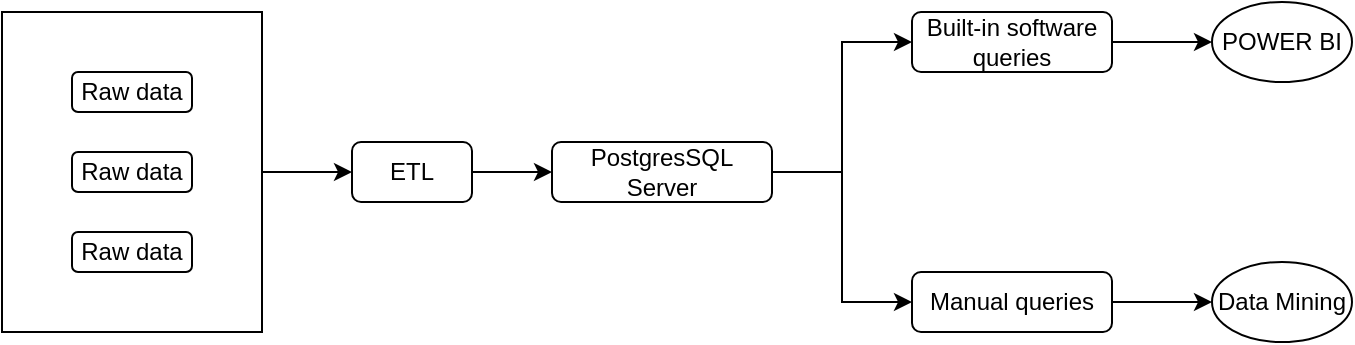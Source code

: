<mxfile version="26.2.4">
  <diagram name="Page-1" id="F6bk8Vy6GNemx7nFyU1i">
    <mxGraphModel dx="1044" dy="527" grid="1" gridSize="10" guides="1" tooltips="1" connect="1" arrows="1" fold="1" page="1" pageScale="1" pageWidth="827" pageHeight="1169" math="0" shadow="0">
      <root>
        <mxCell id="0" />
        <mxCell id="1" parent="0" />
        <mxCell id="TRM04VeAhYTsqduYJsFN-14" value="" style="edgeStyle=orthogonalEdgeStyle;rounded=0;orthogonalLoop=1;jettySize=auto;html=1;" edge="1" parent="1" source="TRM04VeAhYTsqduYJsFN-4" target="TRM04VeAhYTsqduYJsFN-5">
          <mxGeometry relative="1" as="geometry" />
        </mxCell>
        <mxCell id="TRM04VeAhYTsqduYJsFN-4" value="" style="rounded=0;whiteSpace=wrap;html=1;" vertex="1" parent="1">
          <mxGeometry x="65" y="110" width="130" height="160" as="geometry" />
        </mxCell>
        <mxCell id="TRM04VeAhYTsqduYJsFN-1" value="Raw data" style="rounded=1;whiteSpace=wrap;html=1;" vertex="1" parent="1">
          <mxGeometry x="100" y="140" width="60" height="20" as="geometry" />
        </mxCell>
        <mxCell id="TRM04VeAhYTsqduYJsFN-2" value="Raw data" style="rounded=1;whiteSpace=wrap;html=1;" vertex="1" parent="1">
          <mxGeometry x="100" y="180" width="60" height="20" as="geometry" />
        </mxCell>
        <mxCell id="TRM04VeAhYTsqduYJsFN-3" value="Raw data" style="rounded=1;whiteSpace=wrap;html=1;" vertex="1" parent="1">
          <mxGeometry x="100" y="220" width="60" height="20" as="geometry" />
        </mxCell>
        <mxCell id="TRM04VeAhYTsqduYJsFN-15" value="" style="edgeStyle=orthogonalEdgeStyle;rounded=0;orthogonalLoop=1;jettySize=auto;html=1;" edge="1" parent="1" source="TRM04VeAhYTsqduYJsFN-5" target="TRM04VeAhYTsqduYJsFN-7">
          <mxGeometry relative="1" as="geometry" />
        </mxCell>
        <mxCell id="TRM04VeAhYTsqduYJsFN-5" value="ETL" style="rounded=1;whiteSpace=wrap;html=1;" vertex="1" parent="1">
          <mxGeometry x="240" y="175" width="60" height="30" as="geometry" />
        </mxCell>
        <mxCell id="TRM04VeAhYTsqduYJsFN-17" style="edgeStyle=orthogonalEdgeStyle;rounded=0;orthogonalLoop=1;jettySize=auto;html=1;exitX=1;exitY=0.5;exitDx=0;exitDy=0;entryX=0;entryY=0.5;entryDx=0;entryDy=0;" edge="1" parent="1" source="TRM04VeAhYTsqduYJsFN-7" target="TRM04VeAhYTsqduYJsFN-9">
          <mxGeometry relative="1" as="geometry" />
        </mxCell>
        <mxCell id="TRM04VeAhYTsqduYJsFN-18" style="edgeStyle=orthogonalEdgeStyle;rounded=0;orthogonalLoop=1;jettySize=auto;html=1;exitX=1;exitY=0.5;exitDx=0;exitDy=0;entryX=0;entryY=0.5;entryDx=0;entryDy=0;" edge="1" parent="1" source="TRM04VeAhYTsqduYJsFN-7" target="TRM04VeAhYTsqduYJsFN-8">
          <mxGeometry relative="1" as="geometry" />
        </mxCell>
        <mxCell id="TRM04VeAhYTsqduYJsFN-7" value="PostgresSQL Server" style="rounded=1;whiteSpace=wrap;html=1;" vertex="1" parent="1">
          <mxGeometry x="340" y="175" width="110" height="30" as="geometry" />
        </mxCell>
        <mxCell id="TRM04VeAhYTsqduYJsFN-19" value="" style="edgeStyle=orthogonalEdgeStyle;rounded=0;orthogonalLoop=1;jettySize=auto;html=1;" edge="1" parent="1" source="TRM04VeAhYTsqduYJsFN-8" target="TRM04VeAhYTsqduYJsFN-12">
          <mxGeometry relative="1" as="geometry" />
        </mxCell>
        <mxCell id="TRM04VeAhYTsqduYJsFN-8" value="Manual queries" style="rounded=1;whiteSpace=wrap;html=1;" vertex="1" parent="1">
          <mxGeometry x="520" y="240" width="100" height="30" as="geometry" />
        </mxCell>
        <mxCell id="TRM04VeAhYTsqduYJsFN-20" value="" style="edgeStyle=orthogonalEdgeStyle;rounded=0;orthogonalLoop=1;jettySize=auto;html=1;" edge="1" parent="1" source="TRM04VeAhYTsqduYJsFN-9" target="TRM04VeAhYTsqduYJsFN-11">
          <mxGeometry relative="1" as="geometry" />
        </mxCell>
        <mxCell id="TRM04VeAhYTsqduYJsFN-9" value="Built-in software&lt;div&gt;queries&lt;/div&gt;" style="rounded=1;whiteSpace=wrap;html=1;" vertex="1" parent="1">
          <mxGeometry x="520" y="110" width="100" height="30" as="geometry" />
        </mxCell>
        <mxCell id="TRM04VeAhYTsqduYJsFN-11" value="POWER BI" style="ellipse;whiteSpace=wrap;html=1;" vertex="1" parent="1">
          <mxGeometry x="670" y="105" width="70" height="40" as="geometry" />
        </mxCell>
        <mxCell id="TRM04VeAhYTsqduYJsFN-12" value="Data Mining" style="ellipse;whiteSpace=wrap;html=1;" vertex="1" parent="1">
          <mxGeometry x="670" y="235" width="70" height="40" as="geometry" />
        </mxCell>
      </root>
    </mxGraphModel>
  </diagram>
</mxfile>
